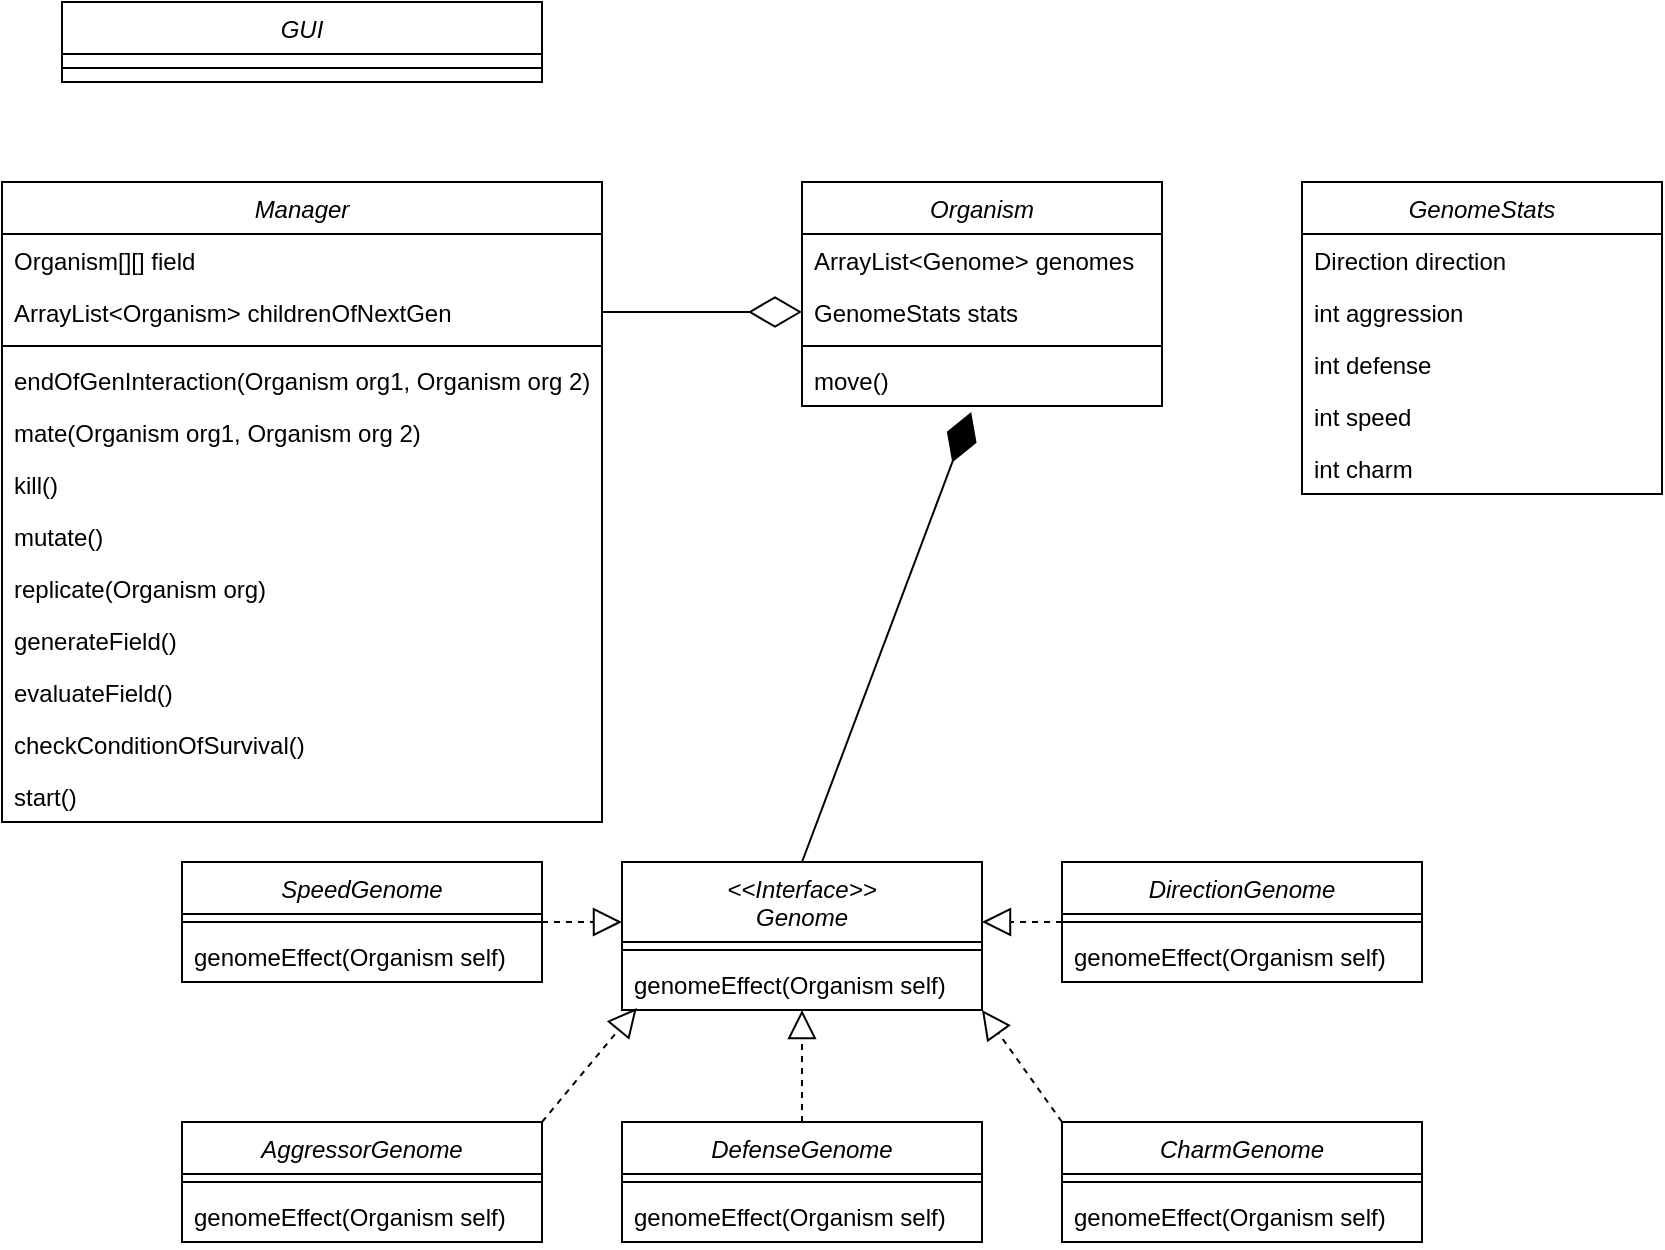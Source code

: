 <mxfile version="16.2.4" type="device"><diagram id="C5RBs43oDa-KdzZeNtuy" name="Page-1"><mxGraphModel dx="1008" dy="414" grid="1" gridSize="10" guides="1" tooltips="1" connect="1" arrows="1" fold="1" page="1" pageScale="1" pageWidth="827" pageHeight="1169" math="0" shadow="0"><root><mxCell id="WIyWlLk6GJQsqaUBKTNV-0"/><mxCell id="WIyWlLk6GJQsqaUBKTNV-1" parent="WIyWlLk6GJQsqaUBKTNV-0"/><mxCell id="zkfFHV4jXpPFQw0GAbJ--0" value="&lt;&lt;Interface&gt;&gt;&#10;Genome" style="swimlane;fontStyle=2;align=center;verticalAlign=top;childLayout=stackLayout;horizontal=1;startSize=40;horizontalStack=0;resizeParent=1;resizeLast=0;collapsible=1;marginBottom=0;rounded=0;shadow=0;strokeWidth=1;" parent="WIyWlLk6GJQsqaUBKTNV-1" vertex="1"><mxGeometry x="400" y="680" width="180" height="74" as="geometry"><mxRectangle x="230" y="140" width="160" height="26" as="alternateBounds"/></mxGeometry></mxCell><mxCell id="zkfFHV4jXpPFQw0GAbJ--4" value="" style="line;html=1;strokeWidth=1;align=left;verticalAlign=middle;spacingTop=-1;spacingLeft=3;spacingRight=3;rotatable=0;labelPosition=right;points=[];portConstraint=eastwest;" parent="zkfFHV4jXpPFQw0GAbJ--0" vertex="1"><mxGeometry y="40" width="180" height="8" as="geometry"/></mxCell><mxCell id="zkfFHV4jXpPFQw0GAbJ--5" value="genomeEffect(Organism self)" style="text;align=left;verticalAlign=top;spacingLeft=4;spacingRight=4;overflow=hidden;rotatable=0;points=[[0,0.5],[1,0.5]];portConstraint=eastwest;" parent="zkfFHV4jXpPFQw0GAbJ--0" vertex="1"><mxGeometry y="48" width="180" height="26" as="geometry"/></mxCell><mxCell id="ACcnOF1lGBuxj8Mk_3bf-0" value="AggressorGenome" style="swimlane;fontStyle=2;align=center;verticalAlign=top;childLayout=stackLayout;horizontal=1;startSize=26;horizontalStack=0;resizeParent=1;resizeLast=0;collapsible=1;marginBottom=0;rounded=0;shadow=0;strokeWidth=1;" parent="WIyWlLk6GJQsqaUBKTNV-1" vertex="1"><mxGeometry x="180" y="810" width="180" height="60" as="geometry"><mxRectangle x="230" y="140" width="160" height="26" as="alternateBounds"/></mxGeometry></mxCell><mxCell id="ACcnOF1lGBuxj8Mk_3bf-1" value="" style="line;html=1;strokeWidth=1;align=left;verticalAlign=middle;spacingTop=-1;spacingLeft=3;spacingRight=3;rotatable=0;labelPosition=right;points=[];portConstraint=eastwest;" parent="ACcnOF1lGBuxj8Mk_3bf-0" vertex="1"><mxGeometry y="26" width="180" height="8" as="geometry"/></mxCell><mxCell id="ACcnOF1lGBuxj8Mk_3bf-2" value="genomeEffect(Organism self)" style="text;align=left;verticalAlign=top;spacingLeft=4;spacingRight=4;overflow=hidden;rotatable=0;points=[[0,0.5],[1,0.5]];portConstraint=eastwest;" parent="ACcnOF1lGBuxj8Mk_3bf-0" vertex="1"><mxGeometry y="34" width="180" height="26" as="geometry"/></mxCell><mxCell id="ACcnOF1lGBuxj8Mk_3bf-3" value="DefenseGenome" style="swimlane;fontStyle=2;align=center;verticalAlign=top;childLayout=stackLayout;horizontal=1;startSize=26;horizontalStack=0;resizeParent=1;resizeLast=0;collapsible=1;marginBottom=0;rounded=0;shadow=0;strokeWidth=1;" parent="WIyWlLk6GJQsqaUBKTNV-1" vertex="1"><mxGeometry x="400" y="810" width="180" height="60" as="geometry"><mxRectangle x="230" y="140" width="160" height="26" as="alternateBounds"/></mxGeometry></mxCell><mxCell id="ACcnOF1lGBuxj8Mk_3bf-4" value="" style="line;html=1;strokeWidth=1;align=left;verticalAlign=middle;spacingTop=-1;spacingLeft=3;spacingRight=3;rotatable=0;labelPosition=right;points=[];portConstraint=eastwest;" parent="ACcnOF1lGBuxj8Mk_3bf-3" vertex="1"><mxGeometry y="26" width="180" height="8" as="geometry"/></mxCell><mxCell id="ACcnOF1lGBuxj8Mk_3bf-5" value="genomeEffect(Organism self)" style="text;align=left;verticalAlign=top;spacingLeft=4;spacingRight=4;overflow=hidden;rotatable=0;points=[[0,0.5],[1,0.5]];portConstraint=eastwest;" parent="ACcnOF1lGBuxj8Mk_3bf-3" vertex="1"><mxGeometry y="34" width="180" height="26" as="geometry"/></mxCell><mxCell id="ACcnOF1lGBuxj8Mk_3bf-6" value="CharmGenome" style="swimlane;fontStyle=2;align=center;verticalAlign=top;childLayout=stackLayout;horizontal=1;startSize=26;horizontalStack=0;resizeParent=1;resizeLast=0;collapsible=1;marginBottom=0;rounded=0;shadow=0;strokeWidth=1;" parent="WIyWlLk6GJQsqaUBKTNV-1" vertex="1"><mxGeometry x="620" y="810" width="180" height="60" as="geometry"><mxRectangle x="230" y="140" width="160" height="26" as="alternateBounds"/></mxGeometry></mxCell><mxCell id="ACcnOF1lGBuxj8Mk_3bf-7" value="" style="line;html=1;strokeWidth=1;align=left;verticalAlign=middle;spacingTop=-1;spacingLeft=3;spacingRight=3;rotatable=0;labelPosition=right;points=[];portConstraint=eastwest;" parent="ACcnOF1lGBuxj8Mk_3bf-6" vertex="1"><mxGeometry y="26" width="180" height="8" as="geometry"/></mxCell><mxCell id="ACcnOF1lGBuxj8Mk_3bf-8" value="genomeEffect(Organism self)" style="text;align=left;verticalAlign=top;spacingLeft=4;spacingRight=4;overflow=hidden;rotatable=0;points=[[0,0.5],[1,0.5]];portConstraint=eastwest;" parent="ACcnOF1lGBuxj8Mk_3bf-6" vertex="1"><mxGeometry y="34" width="180" height="26" as="geometry"/></mxCell><mxCell id="ACcnOF1lGBuxj8Mk_3bf-9" value="Organism" style="swimlane;fontStyle=2;align=center;verticalAlign=top;childLayout=stackLayout;horizontal=1;startSize=26;horizontalStack=0;resizeParent=1;resizeLast=0;collapsible=1;marginBottom=0;rounded=0;shadow=0;strokeWidth=1;" parent="WIyWlLk6GJQsqaUBKTNV-1" vertex="1"><mxGeometry x="490" y="340" width="180" height="112" as="geometry"><mxRectangle x="230" y="140" width="160" height="26" as="alternateBounds"/></mxGeometry></mxCell><mxCell id="ACcnOF1lGBuxj8Mk_3bf-14" value="ArrayList&lt;Genome&gt; genomes" style="text;align=left;verticalAlign=top;spacingLeft=4;spacingRight=4;overflow=hidden;rotatable=0;points=[[0,0.5],[1,0.5]];portConstraint=eastwest;" parent="ACcnOF1lGBuxj8Mk_3bf-9" vertex="1"><mxGeometry y="26" width="180" height="26" as="geometry"/></mxCell><mxCell id="ACcnOF1lGBuxj8Mk_3bf-15" value="GenomeStats stats" style="text;align=left;verticalAlign=top;spacingLeft=4;spacingRight=4;overflow=hidden;rotatable=0;points=[[0,0.5],[1,0.5]];portConstraint=eastwest;" parent="ACcnOF1lGBuxj8Mk_3bf-9" vertex="1"><mxGeometry y="52" width="180" height="26" as="geometry"/></mxCell><mxCell id="ACcnOF1lGBuxj8Mk_3bf-10" value="" style="line;html=1;strokeWidth=1;align=left;verticalAlign=middle;spacingTop=-1;spacingLeft=3;spacingRight=3;rotatable=0;labelPosition=right;points=[];portConstraint=eastwest;" parent="ACcnOF1lGBuxj8Mk_3bf-9" vertex="1"><mxGeometry y="78" width="180" height="8" as="geometry"/></mxCell><mxCell id="ACcnOF1lGBuxj8Mk_3bf-11" value="move()" style="text;align=left;verticalAlign=top;spacingLeft=4;spacingRight=4;overflow=hidden;rotatable=0;points=[[0,0.5],[1,0.5]];portConstraint=eastwest;" parent="ACcnOF1lGBuxj8Mk_3bf-9" vertex="1"><mxGeometry y="86" width="180" height="26" as="geometry"/></mxCell><mxCell id="ACcnOF1lGBuxj8Mk_3bf-21" value="DirectionGenome" style="swimlane;fontStyle=2;align=center;verticalAlign=top;childLayout=stackLayout;horizontal=1;startSize=26;horizontalStack=0;resizeParent=1;resizeLast=0;collapsible=1;marginBottom=0;rounded=0;shadow=0;strokeWidth=1;" parent="WIyWlLk6GJQsqaUBKTNV-1" vertex="1"><mxGeometry x="620" y="680" width="180" height="60" as="geometry"><mxRectangle x="230" y="140" width="160" height="26" as="alternateBounds"/></mxGeometry></mxCell><mxCell id="ACcnOF1lGBuxj8Mk_3bf-22" value="" style="line;html=1;strokeWidth=1;align=left;verticalAlign=middle;spacingTop=-1;spacingLeft=3;spacingRight=3;rotatable=0;labelPosition=right;points=[];portConstraint=eastwest;" parent="ACcnOF1lGBuxj8Mk_3bf-21" vertex="1"><mxGeometry y="26" width="180" height="8" as="geometry"/></mxCell><mxCell id="ACcnOF1lGBuxj8Mk_3bf-23" value="genomeEffect(Organism self)" style="text;align=left;verticalAlign=top;spacingLeft=4;spacingRight=4;overflow=hidden;rotatable=0;points=[[0,0.5],[1,0.5]];portConstraint=eastwest;" parent="ACcnOF1lGBuxj8Mk_3bf-21" vertex="1"><mxGeometry y="34" width="180" height="26" as="geometry"/></mxCell><mxCell id="ACcnOF1lGBuxj8Mk_3bf-18" value="SpeedGenome" style="swimlane;fontStyle=2;align=center;verticalAlign=top;childLayout=stackLayout;horizontal=1;startSize=26;horizontalStack=0;resizeParent=1;resizeLast=0;collapsible=1;marginBottom=0;rounded=0;shadow=0;strokeWidth=1;" parent="WIyWlLk6GJQsqaUBKTNV-1" vertex="1"><mxGeometry x="180" y="680" width="180" height="60" as="geometry"><mxRectangle x="230" y="140" width="160" height="26" as="alternateBounds"/></mxGeometry></mxCell><mxCell id="ACcnOF1lGBuxj8Mk_3bf-19" value="" style="line;html=1;strokeWidth=1;align=left;verticalAlign=middle;spacingTop=-1;spacingLeft=3;spacingRight=3;rotatable=0;labelPosition=right;points=[];portConstraint=eastwest;" parent="ACcnOF1lGBuxj8Mk_3bf-18" vertex="1"><mxGeometry y="26" width="180" height="8" as="geometry"/></mxCell><mxCell id="ACcnOF1lGBuxj8Mk_3bf-20" value="genomeEffect(Organism self)" style="text;align=left;verticalAlign=top;spacingLeft=4;spacingRight=4;overflow=hidden;rotatable=0;points=[[0,0.5],[1,0.5]];portConstraint=eastwest;" parent="ACcnOF1lGBuxj8Mk_3bf-18" vertex="1"><mxGeometry y="34" width="180" height="26" as="geometry"/></mxCell><mxCell id="ACcnOF1lGBuxj8Mk_3bf-24" value="" style="endArrow=block;dashed=1;endFill=0;endSize=12;html=1;rounded=0;exitX=1;exitY=0.5;exitDx=0;exitDy=0;" parent="WIyWlLk6GJQsqaUBKTNV-1" source="ACcnOF1lGBuxj8Mk_3bf-18" edge="1"><mxGeometry width="160" relative="1" as="geometry"><mxPoint x="260" y="770" as="sourcePoint"/><mxPoint x="400" y="710" as="targetPoint"/></mxGeometry></mxCell><mxCell id="ACcnOF1lGBuxj8Mk_3bf-25" value="" style="endArrow=block;dashed=1;endFill=0;endSize=12;html=1;rounded=0;exitX=0;exitY=0.5;exitDx=0;exitDy=0;" parent="WIyWlLk6GJQsqaUBKTNV-1" source="ACcnOF1lGBuxj8Mk_3bf-21" edge="1"><mxGeometry width="160" relative="1" as="geometry"><mxPoint x="370" y="720" as="sourcePoint"/><mxPoint x="580" y="710" as="targetPoint"/></mxGeometry></mxCell><mxCell id="ACcnOF1lGBuxj8Mk_3bf-26" value="" style="endArrow=block;dashed=1;endFill=0;endSize=12;html=1;rounded=0;exitX=1;exitY=0;exitDx=0;exitDy=0;entryX=0.041;entryY=0.962;entryDx=0;entryDy=0;entryPerimeter=0;" parent="WIyWlLk6GJQsqaUBKTNV-1" source="ACcnOF1lGBuxj8Mk_3bf-0" target="zkfFHV4jXpPFQw0GAbJ--5" edge="1"><mxGeometry width="160" relative="1" as="geometry"><mxPoint x="370" y="800" as="sourcePoint"/><mxPoint x="400" y="740" as="targetPoint"/></mxGeometry></mxCell><mxCell id="ACcnOF1lGBuxj8Mk_3bf-27" value="" style="endArrow=block;dashed=1;endFill=0;endSize=12;html=1;rounded=0;exitX=0.5;exitY=0;exitDx=0;exitDy=0;" parent="WIyWlLk6GJQsqaUBKTNV-1" source="ACcnOF1lGBuxj8Mk_3bf-3" target="zkfFHV4jXpPFQw0GAbJ--5" edge="1"><mxGeometry width="160" relative="1" as="geometry"><mxPoint x="390" y="740" as="sourcePoint"/><mxPoint x="430" y="740" as="targetPoint"/></mxGeometry></mxCell><mxCell id="ACcnOF1lGBuxj8Mk_3bf-28" value="" style="endArrow=block;dashed=1;endFill=0;endSize=12;html=1;rounded=0;exitX=0;exitY=0;exitDx=0;exitDy=0;entryX=1;entryY=1;entryDx=0;entryDy=0;entryPerimeter=0;" parent="WIyWlLk6GJQsqaUBKTNV-1" source="ACcnOF1lGBuxj8Mk_3bf-6" target="zkfFHV4jXpPFQw0GAbJ--5" edge="1"><mxGeometry width="160" relative="1" as="geometry"><mxPoint x="400" y="750" as="sourcePoint"/><mxPoint x="440" y="750" as="targetPoint"/></mxGeometry></mxCell><mxCell id="ACcnOF1lGBuxj8Mk_3bf-42" value="Manager" style="swimlane;fontStyle=2;align=center;verticalAlign=top;childLayout=stackLayout;horizontal=1;startSize=26;horizontalStack=0;resizeParent=1;resizeLast=0;collapsible=1;marginBottom=0;rounded=0;shadow=0;strokeWidth=1;" parent="WIyWlLk6GJQsqaUBKTNV-1" vertex="1"><mxGeometry x="90" y="340" width="300" height="320" as="geometry"><mxRectangle x="230" y="140" width="160" height="26" as="alternateBounds"/></mxGeometry></mxCell><mxCell id="ACcnOF1lGBuxj8Mk_3bf-43" value="Organism[][] field" style="text;align=left;verticalAlign=top;spacingLeft=4;spacingRight=4;overflow=hidden;rotatable=0;points=[[0,0.5],[1,0.5]];portConstraint=eastwest;" parent="ACcnOF1lGBuxj8Mk_3bf-42" vertex="1"><mxGeometry y="26" width="300" height="26" as="geometry"/></mxCell><mxCell id="ACcnOF1lGBuxj8Mk_3bf-57" value="ArrayList&lt;Organism&gt; childrenOfNextGen" style="text;align=left;verticalAlign=top;spacingLeft=4;spacingRight=4;overflow=hidden;rotatable=0;points=[[0,0.5],[1,0.5]];portConstraint=eastwest;" parent="ACcnOF1lGBuxj8Mk_3bf-42" vertex="1"><mxGeometry y="52" width="300" height="26" as="geometry"/></mxCell><mxCell id="ACcnOF1lGBuxj8Mk_3bf-50" value="" style="line;html=1;strokeWidth=1;align=left;verticalAlign=middle;spacingTop=-1;spacingLeft=3;spacingRight=3;rotatable=0;labelPosition=right;points=[];portConstraint=eastwest;" parent="ACcnOF1lGBuxj8Mk_3bf-42" vertex="1"><mxGeometry y="78" width="300" height="8" as="geometry"/></mxCell><mxCell id="ACcnOF1lGBuxj8Mk_3bf-52" value="endOfGenInteraction(Organism org1, Organism org 2)" style="text;align=left;verticalAlign=top;spacingLeft=4;spacingRight=4;overflow=hidden;rotatable=0;points=[[0,0.5],[1,0.5]];portConstraint=eastwest;" parent="ACcnOF1lGBuxj8Mk_3bf-42" vertex="1"><mxGeometry y="86" width="300" height="26" as="geometry"/></mxCell><mxCell id="ACcnOF1lGBuxj8Mk_3bf-58" value="mate(Organism org1, Organism org 2)" style="text;align=left;verticalAlign=top;spacingLeft=4;spacingRight=4;overflow=hidden;rotatable=0;points=[[0,0.5],[1,0.5]];portConstraint=eastwest;" parent="ACcnOF1lGBuxj8Mk_3bf-42" vertex="1"><mxGeometry y="112" width="300" height="26" as="geometry"/></mxCell><mxCell id="ACcnOF1lGBuxj8Mk_3bf-59" value="kill()" style="text;align=left;verticalAlign=top;spacingLeft=4;spacingRight=4;overflow=hidden;rotatable=0;points=[[0,0.5],[1,0.5]];portConstraint=eastwest;" parent="ACcnOF1lGBuxj8Mk_3bf-42" vertex="1"><mxGeometry y="138" width="300" height="26" as="geometry"/></mxCell><mxCell id="ACcnOF1lGBuxj8Mk_3bf-76" value="mutate()" style="text;align=left;verticalAlign=top;spacingLeft=4;spacingRight=4;overflow=hidden;rotatable=0;points=[[0,0.5],[1,0.5]];portConstraint=eastwest;" parent="ACcnOF1lGBuxj8Mk_3bf-42" vertex="1"><mxGeometry y="164" width="300" height="26" as="geometry"/></mxCell><mxCell id="ACcnOF1lGBuxj8Mk_3bf-60" value="replicate(Organism org)" style="text;align=left;verticalAlign=top;spacingLeft=4;spacingRight=4;overflow=hidden;rotatable=0;points=[[0,0.5],[1,0.5]];portConstraint=eastwest;" parent="ACcnOF1lGBuxj8Mk_3bf-42" vertex="1"><mxGeometry y="190" width="300" height="26" as="geometry"/></mxCell><mxCell id="ACcnOF1lGBuxj8Mk_3bf-61" value="generateField()" style="text;align=left;verticalAlign=top;spacingLeft=4;spacingRight=4;overflow=hidden;rotatable=0;points=[[0,0.5],[1,0.5]];portConstraint=eastwest;" parent="ACcnOF1lGBuxj8Mk_3bf-42" vertex="1"><mxGeometry y="216" width="300" height="26" as="geometry"/></mxCell><mxCell id="ACcnOF1lGBuxj8Mk_3bf-54" value="evaluateField()" style="text;align=left;verticalAlign=top;spacingLeft=4;spacingRight=4;overflow=hidden;rotatable=0;points=[[0,0.5],[1,0.5]];portConstraint=eastwest;" parent="ACcnOF1lGBuxj8Mk_3bf-42" vertex="1"><mxGeometry y="242" width="300" height="26" as="geometry"/></mxCell><mxCell id="ACcnOF1lGBuxj8Mk_3bf-56" value="checkConditionOfSurvival()" style="text;align=left;verticalAlign=top;spacingLeft=4;spacingRight=4;overflow=hidden;rotatable=0;points=[[0,0.5],[1,0.5]];portConstraint=eastwest;" parent="ACcnOF1lGBuxj8Mk_3bf-42" vertex="1"><mxGeometry y="268" width="300" height="26" as="geometry"/></mxCell><mxCell id="ACcnOF1lGBuxj8Mk_3bf-55" value="start()" style="text;align=left;verticalAlign=top;spacingLeft=4;spacingRight=4;overflow=hidden;rotatable=0;points=[[0,0.5],[1,0.5]];portConstraint=eastwest;" parent="ACcnOF1lGBuxj8Mk_3bf-42" vertex="1"><mxGeometry y="294" width="300" height="26" as="geometry"/></mxCell><mxCell id="ACcnOF1lGBuxj8Mk_3bf-62" value="" style="endArrow=diamondThin;endFill=1;endSize=24;html=1;rounded=0;entryX=0.47;entryY=1.115;entryDx=0;entryDy=0;entryPerimeter=0;exitX=0.5;exitY=0;exitDx=0;exitDy=0;" parent="WIyWlLk6GJQsqaUBKTNV-1" source="zkfFHV4jXpPFQw0GAbJ--0" target="ACcnOF1lGBuxj8Mk_3bf-11" edge="1"><mxGeometry width="160" relative="1" as="geometry"><mxPoint x="490" y="650" as="sourcePoint"/><mxPoint x="610" y="610" as="targetPoint"/></mxGeometry></mxCell><mxCell id="ACcnOF1lGBuxj8Mk_3bf-63" value="" style="endArrow=diamondThin;endFill=0;endSize=24;html=1;rounded=0;exitX=1;exitY=0.5;exitDx=0;exitDy=0;entryX=0;entryY=0.5;entryDx=0;entryDy=0;" parent="WIyWlLk6GJQsqaUBKTNV-1" source="ACcnOF1lGBuxj8Mk_3bf-57" edge="1"><mxGeometry width="160" relative="1" as="geometry"><mxPoint x="410" y="450" as="sourcePoint"/><mxPoint x="490" y="405" as="targetPoint"/></mxGeometry></mxCell><mxCell id="ACcnOF1lGBuxj8Mk_3bf-64" value="GUI" style="swimlane;fontStyle=2;align=center;verticalAlign=top;childLayout=stackLayout;horizontal=1;startSize=26;horizontalStack=0;resizeParent=1;resizeLast=0;collapsible=1;marginBottom=0;rounded=0;shadow=0;strokeWidth=1;" parent="WIyWlLk6GJQsqaUBKTNV-1" vertex="1"><mxGeometry x="120" y="250" width="240" height="40" as="geometry"><mxRectangle x="230" y="140" width="160" height="26" as="alternateBounds"/></mxGeometry></mxCell><mxCell id="ACcnOF1lGBuxj8Mk_3bf-67" value="" style="line;html=1;strokeWidth=1;align=left;verticalAlign=middle;spacingTop=-1;spacingLeft=3;spacingRight=3;rotatable=0;labelPosition=right;points=[];portConstraint=eastwest;" parent="ACcnOF1lGBuxj8Mk_3bf-64" vertex="1"><mxGeometry y="26" width="240" height="14" as="geometry"/></mxCell><mxCell id="9jZh3KFSnoe4tiEvx2Dh-0" value="GenomeStats" style="swimlane;fontStyle=2;align=center;verticalAlign=top;childLayout=stackLayout;horizontal=1;startSize=26;horizontalStack=0;resizeParent=1;resizeLast=0;collapsible=1;marginBottom=0;rounded=0;shadow=0;strokeWidth=1;" vertex="1" parent="WIyWlLk6GJQsqaUBKTNV-1"><mxGeometry x="740" y="340" width="180" height="156" as="geometry"><mxRectangle x="230" y="140" width="160" height="26" as="alternateBounds"/></mxGeometry></mxCell><mxCell id="9jZh3KFSnoe4tiEvx2Dh-2" value="Direction direction" style="text;align=left;verticalAlign=top;spacingLeft=4;spacingRight=4;overflow=hidden;rotatable=0;points=[[0,0.5],[1,0.5]];portConstraint=eastwest;" vertex="1" parent="9jZh3KFSnoe4tiEvx2Dh-0"><mxGeometry y="26" width="180" height="26" as="geometry"/></mxCell><mxCell id="9jZh3KFSnoe4tiEvx2Dh-4" value="int aggression" style="text;align=left;verticalAlign=top;spacingLeft=4;spacingRight=4;overflow=hidden;rotatable=0;points=[[0,0.5],[1,0.5]];portConstraint=eastwest;" vertex="1" parent="9jZh3KFSnoe4tiEvx2Dh-0"><mxGeometry y="52" width="180" height="26" as="geometry"/></mxCell><mxCell id="9jZh3KFSnoe4tiEvx2Dh-5" value="int defense" style="text;align=left;verticalAlign=top;spacingLeft=4;spacingRight=4;overflow=hidden;rotatable=0;points=[[0,0.5],[1,0.5]];portConstraint=eastwest;" vertex="1" parent="9jZh3KFSnoe4tiEvx2Dh-0"><mxGeometry y="78" width="180" height="26" as="geometry"/></mxCell><mxCell id="9jZh3KFSnoe4tiEvx2Dh-6" value="int speed" style="text;align=left;verticalAlign=top;spacingLeft=4;spacingRight=4;overflow=hidden;rotatable=0;points=[[0,0.5],[1,0.5]];portConstraint=eastwest;" vertex="1" parent="9jZh3KFSnoe4tiEvx2Dh-0"><mxGeometry y="104" width="180" height="26" as="geometry"/></mxCell><mxCell id="9jZh3KFSnoe4tiEvx2Dh-7" value="int charm" style="text;align=left;verticalAlign=top;spacingLeft=4;spacingRight=4;overflow=hidden;rotatable=0;points=[[0,0.5],[1,0.5]];portConstraint=eastwest;" vertex="1" parent="9jZh3KFSnoe4tiEvx2Dh-0"><mxGeometry y="130" width="180" height="26" as="geometry"/></mxCell></root></mxGraphModel></diagram></mxfile>